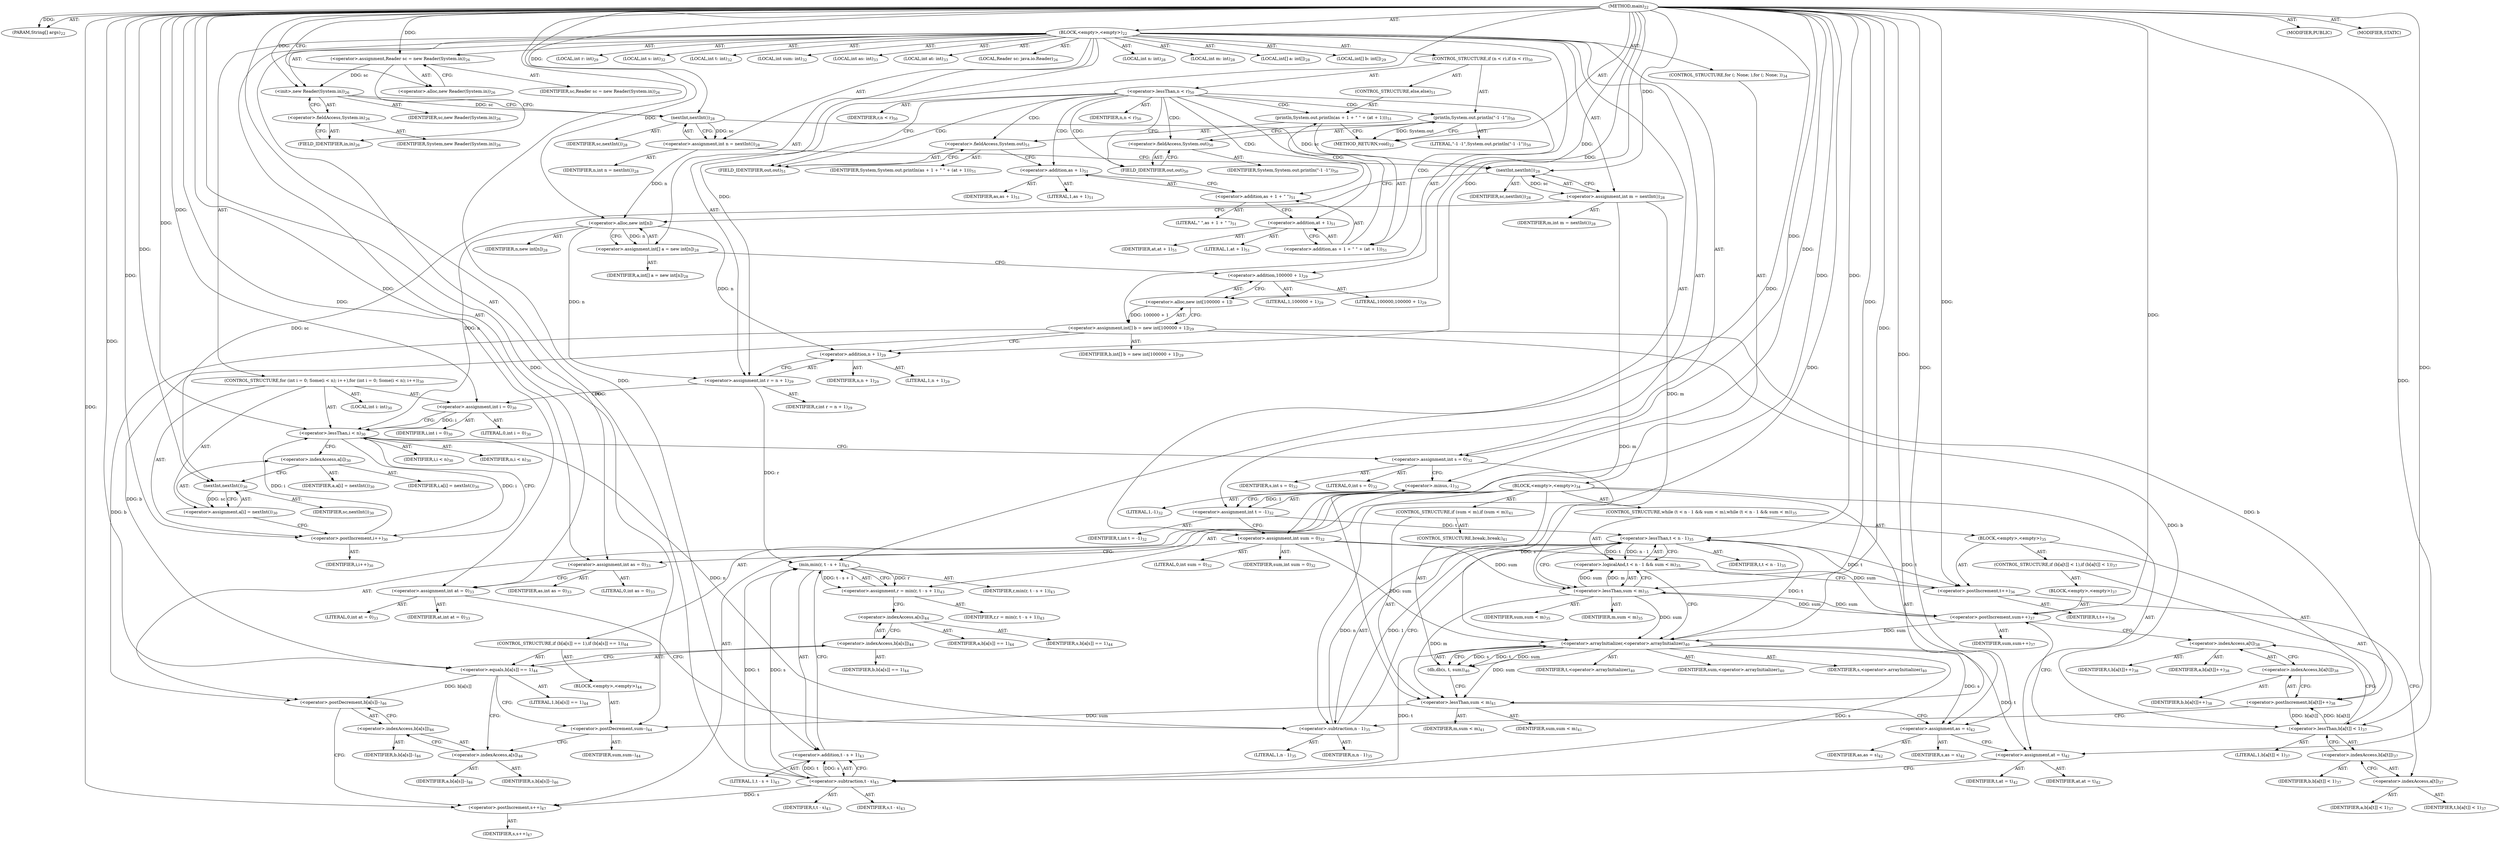 digraph "main" {  
"19" [label = <(METHOD,main)<SUB>22</SUB>> ]
"20" [label = <(PARAM,String[] args)<SUB>22</SUB>> ]
"21" [label = <(BLOCK,&lt;empty&gt;,&lt;empty&gt;)<SUB>22</SUB>> ]
"4" [label = <(LOCAL,Reader sc: java.io.Reader)<SUB>26</SUB>> ]
"22" [label = <(&lt;operator&gt;.assignment,Reader sc = new Reader(System.in))<SUB>26</SUB>> ]
"23" [label = <(IDENTIFIER,sc,Reader sc = new Reader(System.in))<SUB>26</SUB>> ]
"24" [label = <(&lt;operator&gt;.alloc,new Reader(System.in))<SUB>26</SUB>> ]
"25" [label = <(&lt;init&gt;,new Reader(System.in))<SUB>26</SUB>> ]
"3" [label = <(IDENTIFIER,sc,new Reader(System.in))<SUB>26</SUB>> ]
"26" [label = <(&lt;operator&gt;.fieldAccess,System.in)<SUB>26</SUB>> ]
"27" [label = <(IDENTIFIER,System,new Reader(System.in))<SUB>26</SUB>> ]
"28" [label = <(FIELD_IDENTIFIER,in,in)<SUB>26</SUB>> ]
"29" [label = <(LOCAL,int n: int)<SUB>28</SUB>> ]
"30" [label = <(LOCAL,int m: int)<SUB>28</SUB>> ]
"31" [label = <(LOCAL,int[] a: int[])<SUB>28</SUB>> ]
"32" [label = <(&lt;operator&gt;.assignment,int n = nextInt())<SUB>28</SUB>> ]
"33" [label = <(IDENTIFIER,n,int n = nextInt())<SUB>28</SUB>> ]
"34" [label = <(nextInt,nextInt())<SUB>28</SUB>> ]
"35" [label = <(IDENTIFIER,sc,nextInt())<SUB>28</SUB>> ]
"36" [label = <(&lt;operator&gt;.assignment,int m = nextInt())<SUB>28</SUB>> ]
"37" [label = <(IDENTIFIER,m,int m = nextInt())<SUB>28</SUB>> ]
"38" [label = <(nextInt,nextInt())<SUB>28</SUB>> ]
"39" [label = <(IDENTIFIER,sc,nextInt())<SUB>28</SUB>> ]
"40" [label = <(&lt;operator&gt;.assignment,int[] a = new int[n])<SUB>28</SUB>> ]
"41" [label = <(IDENTIFIER,a,int[] a = new int[n])<SUB>28</SUB>> ]
"42" [label = <(&lt;operator&gt;.alloc,new int[n])> ]
"43" [label = <(IDENTIFIER,n,new int[n])<SUB>28</SUB>> ]
"44" [label = <(LOCAL,int[] b: int[])<SUB>29</SUB>> ]
"45" [label = <(LOCAL,int r: int)<SUB>29</SUB>> ]
"46" [label = <(&lt;operator&gt;.assignment,int[] b = new int[100000 + 1])<SUB>29</SUB>> ]
"47" [label = <(IDENTIFIER,b,int[] b = new int[100000 + 1])<SUB>29</SUB>> ]
"48" [label = <(&lt;operator&gt;.alloc,new int[100000 + 1])> ]
"49" [label = <(&lt;operator&gt;.addition,100000 + 1)<SUB>29</SUB>> ]
"50" [label = <(LITERAL,100000,100000 + 1)<SUB>29</SUB>> ]
"51" [label = <(LITERAL,1,100000 + 1)<SUB>29</SUB>> ]
"52" [label = <(&lt;operator&gt;.assignment,int r = n + 1)<SUB>29</SUB>> ]
"53" [label = <(IDENTIFIER,r,int r = n + 1)<SUB>29</SUB>> ]
"54" [label = <(&lt;operator&gt;.addition,n + 1)<SUB>29</SUB>> ]
"55" [label = <(IDENTIFIER,n,n + 1)<SUB>29</SUB>> ]
"56" [label = <(LITERAL,1,n + 1)<SUB>29</SUB>> ]
"57" [label = <(CONTROL_STRUCTURE,for (int i = 0; Some(i &lt; n); i++),for (int i = 0; Some(i &lt; n); i++))<SUB>30</SUB>> ]
"58" [label = <(LOCAL,int i: int)<SUB>30</SUB>> ]
"59" [label = <(&lt;operator&gt;.assignment,int i = 0)<SUB>30</SUB>> ]
"60" [label = <(IDENTIFIER,i,int i = 0)<SUB>30</SUB>> ]
"61" [label = <(LITERAL,0,int i = 0)<SUB>30</SUB>> ]
"62" [label = <(&lt;operator&gt;.lessThan,i &lt; n)<SUB>30</SUB>> ]
"63" [label = <(IDENTIFIER,i,i &lt; n)<SUB>30</SUB>> ]
"64" [label = <(IDENTIFIER,n,i &lt; n)<SUB>30</SUB>> ]
"65" [label = <(&lt;operator&gt;.postIncrement,i++)<SUB>30</SUB>> ]
"66" [label = <(IDENTIFIER,i,i++)<SUB>30</SUB>> ]
"67" [label = <(&lt;operator&gt;.assignment,a[i] = nextInt())<SUB>30</SUB>> ]
"68" [label = <(&lt;operator&gt;.indexAccess,a[i])<SUB>30</SUB>> ]
"69" [label = <(IDENTIFIER,a,a[i] = nextInt())<SUB>30</SUB>> ]
"70" [label = <(IDENTIFIER,i,a[i] = nextInt())<SUB>30</SUB>> ]
"71" [label = <(nextInt,nextInt())<SUB>30</SUB>> ]
"72" [label = <(IDENTIFIER,sc,nextInt())<SUB>30</SUB>> ]
"73" [label = <(LOCAL,int s: int)<SUB>32</SUB>> ]
"74" [label = <(LOCAL,int t: int)<SUB>32</SUB>> ]
"75" [label = <(LOCAL,int sum: int)<SUB>32</SUB>> ]
"76" [label = <(&lt;operator&gt;.assignment,int s = 0)<SUB>32</SUB>> ]
"77" [label = <(IDENTIFIER,s,int s = 0)<SUB>32</SUB>> ]
"78" [label = <(LITERAL,0,int s = 0)<SUB>32</SUB>> ]
"79" [label = <(&lt;operator&gt;.assignment,int t = -1)<SUB>32</SUB>> ]
"80" [label = <(IDENTIFIER,t,int t = -1)<SUB>32</SUB>> ]
"81" [label = <(&lt;operator&gt;.minus,-1)<SUB>32</SUB>> ]
"82" [label = <(LITERAL,1,-1)<SUB>32</SUB>> ]
"83" [label = <(&lt;operator&gt;.assignment,int sum = 0)<SUB>32</SUB>> ]
"84" [label = <(IDENTIFIER,sum,int sum = 0)<SUB>32</SUB>> ]
"85" [label = <(LITERAL,0,int sum = 0)<SUB>32</SUB>> ]
"86" [label = <(LOCAL,int as: int)<SUB>33</SUB>> ]
"87" [label = <(LOCAL,int at: int)<SUB>33</SUB>> ]
"88" [label = <(&lt;operator&gt;.assignment,int as = 0)<SUB>33</SUB>> ]
"89" [label = <(IDENTIFIER,as,int as = 0)<SUB>33</SUB>> ]
"90" [label = <(LITERAL,0,int as = 0)<SUB>33</SUB>> ]
"91" [label = <(&lt;operator&gt;.assignment,int at = 0)<SUB>33</SUB>> ]
"92" [label = <(IDENTIFIER,at,int at = 0)<SUB>33</SUB>> ]
"93" [label = <(LITERAL,0,int at = 0)<SUB>33</SUB>> ]
"94" [label = <(CONTROL_STRUCTURE,for (; None; ),for (; None; ))<SUB>34</SUB>> ]
"95" [label = <(BLOCK,&lt;empty&gt;,&lt;empty&gt;)<SUB>34</SUB>> ]
"96" [label = <(CONTROL_STRUCTURE,while (t &lt; n - 1 &amp;&amp; sum &lt; m),while (t &lt; n - 1 &amp;&amp; sum &lt; m))<SUB>35</SUB>> ]
"97" [label = <(&lt;operator&gt;.logicalAnd,t &lt; n - 1 &amp;&amp; sum &lt; m)<SUB>35</SUB>> ]
"98" [label = <(&lt;operator&gt;.lessThan,t &lt; n - 1)<SUB>35</SUB>> ]
"99" [label = <(IDENTIFIER,t,t &lt; n - 1)<SUB>35</SUB>> ]
"100" [label = <(&lt;operator&gt;.subtraction,n - 1)<SUB>35</SUB>> ]
"101" [label = <(IDENTIFIER,n,n - 1)<SUB>35</SUB>> ]
"102" [label = <(LITERAL,1,n - 1)<SUB>35</SUB>> ]
"103" [label = <(&lt;operator&gt;.lessThan,sum &lt; m)<SUB>35</SUB>> ]
"104" [label = <(IDENTIFIER,sum,sum &lt; m)<SUB>35</SUB>> ]
"105" [label = <(IDENTIFIER,m,sum &lt; m)<SUB>35</SUB>> ]
"106" [label = <(BLOCK,&lt;empty&gt;,&lt;empty&gt;)<SUB>35</SUB>> ]
"107" [label = <(&lt;operator&gt;.postIncrement,t++)<SUB>36</SUB>> ]
"108" [label = <(IDENTIFIER,t,t++)<SUB>36</SUB>> ]
"109" [label = <(CONTROL_STRUCTURE,if (b[a[t]] &lt; 1),if (b[a[t]] &lt; 1))<SUB>37</SUB>> ]
"110" [label = <(&lt;operator&gt;.lessThan,b[a[t]] &lt; 1)<SUB>37</SUB>> ]
"111" [label = <(&lt;operator&gt;.indexAccess,b[a[t]])<SUB>37</SUB>> ]
"112" [label = <(IDENTIFIER,b,b[a[t]] &lt; 1)<SUB>37</SUB>> ]
"113" [label = <(&lt;operator&gt;.indexAccess,a[t])<SUB>37</SUB>> ]
"114" [label = <(IDENTIFIER,a,b[a[t]] &lt; 1)<SUB>37</SUB>> ]
"115" [label = <(IDENTIFIER,t,b[a[t]] &lt; 1)<SUB>37</SUB>> ]
"116" [label = <(LITERAL,1,b[a[t]] &lt; 1)<SUB>37</SUB>> ]
"117" [label = <(BLOCK,&lt;empty&gt;,&lt;empty&gt;)<SUB>37</SUB>> ]
"118" [label = <(&lt;operator&gt;.postIncrement,sum++)<SUB>37</SUB>> ]
"119" [label = <(IDENTIFIER,sum,sum++)<SUB>37</SUB>> ]
"120" [label = <(&lt;operator&gt;.postIncrement,b[a[t]]++)<SUB>38</SUB>> ]
"121" [label = <(&lt;operator&gt;.indexAccess,b[a[t]])<SUB>38</SUB>> ]
"122" [label = <(IDENTIFIER,b,b[a[t]]++)<SUB>38</SUB>> ]
"123" [label = <(&lt;operator&gt;.indexAccess,a[t])<SUB>38</SUB>> ]
"124" [label = <(IDENTIFIER,a,b[a[t]]++)<SUB>38</SUB>> ]
"125" [label = <(IDENTIFIER,t,b[a[t]]++)<SUB>38</SUB>> ]
"126" [label = <(db,db(s, t, sum))<SUB>40</SUB>> ]
"127" [label = <(&lt;operator&gt;.arrayInitializer,&lt;operator&gt;.arrayInitializer)<SUB>40</SUB>> ]
"128" [label = <(IDENTIFIER,s,&lt;operator&gt;.arrayInitializer)<SUB>40</SUB>> ]
"129" [label = <(IDENTIFIER,t,&lt;operator&gt;.arrayInitializer)<SUB>40</SUB>> ]
"130" [label = <(IDENTIFIER,sum,&lt;operator&gt;.arrayInitializer)<SUB>40</SUB>> ]
"131" [label = <(CONTROL_STRUCTURE,if (sum &lt; m),if (sum &lt; m))<SUB>41</SUB>> ]
"132" [label = <(&lt;operator&gt;.lessThan,sum &lt; m)<SUB>41</SUB>> ]
"133" [label = <(IDENTIFIER,sum,sum &lt; m)<SUB>41</SUB>> ]
"134" [label = <(IDENTIFIER,m,sum &lt; m)<SUB>41</SUB>> ]
"135" [label = <(CONTROL_STRUCTURE,break;,break;)<SUB>41</SUB>> ]
"136" [label = <(&lt;operator&gt;.assignment,as = s)<SUB>42</SUB>> ]
"137" [label = <(IDENTIFIER,as,as = s)<SUB>42</SUB>> ]
"138" [label = <(IDENTIFIER,s,as = s)<SUB>42</SUB>> ]
"139" [label = <(&lt;operator&gt;.assignment,at = t)<SUB>42</SUB>> ]
"140" [label = <(IDENTIFIER,at,at = t)<SUB>42</SUB>> ]
"141" [label = <(IDENTIFIER,t,at = t)<SUB>42</SUB>> ]
"142" [label = <(&lt;operator&gt;.assignment,r = min(r, t - s + 1))<SUB>43</SUB>> ]
"143" [label = <(IDENTIFIER,r,r = min(r, t - s + 1))<SUB>43</SUB>> ]
"144" [label = <(min,min(r, t - s + 1))<SUB>43</SUB>> ]
"145" [label = <(IDENTIFIER,r,min(r, t - s + 1))<SUB>43</SUB>> ]
"146" [label = <(&lt;operator&gt;.addition,t - s + 1)<SUB>43</SUB>> ]
"147" [label = <(&lt;operator&gt;.subtraction,t - s)<SUB>43</SUB>> ]
"148" [label = <(IDENTIFIER,t,t - s)<SUB>43</SUB>> ]
"149" [label = <(IDENTIFIER,s,t - s)<SUB>43</SUB>> ]
"150" [label = <(LITERAL,1,t - s + 1)<SUB>43</SUB>> ]
"151" [label = <(CONTROL_STRUCTURE,if (b[a[s]] == 1),if (b[a[s]] == 1))<SUB>44</SUB>> ]
"152" [label = <(&lt;operator&gt;.equals,b[a[s]] == 1)<SUB>44</SUB>> ]
"153" [label = <(&lt;operator&gt;.indexAccess,b[a[s]])<SUB>44</SUB>> ]
"154" [label = <(IDENTIFIER,b,b[a[s]] == 1)<SUB>44</SUB>> ]
"155" [label = <(&lt;operator&gt;.indexAccess,a[s])<SUB>44</SUB>> ]
"156" [label = <(IDENTIFIER,a,b[a[s]] == 1)<SUB>44</SUB>> ]
"157" [label = <(IDENTIFIER,s,b[a[s]] == 1)<SUB>44</SUB>> ]
"158" [label = <(LITERAL,1,b[a[s]] == 1)<SUB>44</SUB>> ]
"159" [label = <(BLOCK,&lt;empty&gt;,&lt;empty&gt;)<SUB>44</SUB>> ]
"160" [label = <(&lt;operator&gt;.postDecrement,sum--)<SUB>44</SUB>> ]
"161" [label = <(IDENTIFIER,sum,sum--)<SUB>44</SUB>> ]
"162" [label = <(&lt;operator&gt;.postDecrement,b[a[s]]--)<SUB>46</SUB>> ]
"163" [label = <(&lt;operator&gt;.indexAccess,b[a[s]])<SUB>46</SUB>> ]
"164" [label = <(IDENTIFIER,b,b[a[s]]--)<SUB>46</SUB>> ]
"165" [label = <(&lt;operator&gt;.indexAccess,a[s])<SUB>46</SUB>> ]
"166" [label = <(IDENTIFIER,a,b[a[s]]--)<SUB>46</SUB>> ]
"167" [label = <(IDENTIFIER,s,b[a[s]]--)<SUB>46</SUB>> ]
"168" [label = <(&lt;operator&gt;.postIncrement,s++)<SUB>47</SUB>> ]
"169" [label = <(IDENTIFIER,s,s++)<SUB>47</SUB>> ]
"170" [label = <(CONTROL_STRUCTURE,if (n &lt; r),if (n &lt; r))<SUB>50</SUB>> ]
"171" [label = <(&lt;operator&gt;.lessThan,n &lt; r)<SUB>50</SUB>> ]
"172" [label = <(IDENTIFIER,n,n &lt; r)<SUB>50</SUB>> ]
"173" [label = <(IDENTIFIER,r,n &lt; r)<SUB>50</SUB>> ]
"174" [label = <(println,System.out.println(&quot;-1 -1&quot;))<SUB>50</SUB>> ]
"175" [label = <(&lt;operator&gt;.fieldAccess,System.out)<SUB>50</SUB>> ]
"176" [label = <(IDENTIFIER,System,System.out.println(&quot;-1 -1&quot;))<SUB>50</SUB>> ]
"177" [label = <(FIELD_IDENTIFIER,out,out)<SUB>50</SUB>> ]
"178" [label = <(LITERAL,&quot;-1 -1&quot;,System.out.println(&quot;-1 -1&quot;))<SUB>50</SUB>> ]
"179" [label = <(CONTROL_STRUCTURE,else,else)<SUB>51</SUB>> ]
"180" [label = <(println,System.out.println(as + 1 + &quot; &quot; + (at + 1)))<SUB>51</SUB>> ]
"181" [label = <(&lt;operator&gt;.fieldAccess,System.out)<SUB>51</SUB>> ]
"182" [label = <(IDENTIFIER,System,System.out.println(as + 1 + &quot; &quot; + (at + 1)))<SUB>51</SUB>> ]
"183" [label = <(FIELD_IDENTIFIER,out,out)<SUB>51</SUB>> ]
"184" [label = <(&lt;operator&gt;.addition,as + 1 + &quot; &quot; + (at + 1))<SUB>51</SUB>> ]
"185" [label = <(&lt;operator&gt;.addition,as + 1 + &quot; &quot;)<SUB>51</SUB>> ]
"186" [label = <(&lt;operator&gt;.addition,as + 1)<SUB>51</SUB>> ]
"187" [label = <(IDENTIFIER,as,as + 1)<SUB>51</SUB>> ]
"188" [label = <(LITERAL,1,as + 1)<SUB>51</SUB>> ]
"189" [label = <(LITERAL,&quot; &quot;,as + 1 + &quot; &quot;)<SUB>51</SUB>> ]
"190" [label = <(&lt;operator&gt;.addition,at + 1)<SUB>51</SUB>> ]
"191" [label = <(IDENTIFIER,at,at + 1)<SUB>51</SUB>> ]
"192" [label = <(LITERAL,1,at + 1)<SUB>51</SUB>> ]
"193" [label = <(MODIFIER,PUBLIC)> ]
"194" [label = <(MODIFIER,STATIC)> ]
"195" [label = <(METHOD_RETURN,void)<SUB>22</SUB>> ]
  "19" -> "20"  [ label = "AST: "] 
  "19" -> "21"  [ label = "AST: "] 
  "19" -> "193"  [ label = "AST: "] 
  "19" -> "194"  [ label = "AST: "] 
  "19" -> "195"  [ label = "AST: "] 
  "21" -> "4"  [ label = "AST: "] 
  "21" -> "22"  [ label = "AST: "] 
  "21" -> "25"  [ label = "AST: "] 
  "21" -> "29"  [ label = "AST: "] 
  "21" -> "30"  [ label = "AST: "] 
  "21" -> "31"  [ label = "AST: "] 
  "21" -> "32"  [ label = "AST: "] 
  "21" -> "36"  [ label = "AST: "] 
  "21" -> "40"  [ label = "AST: "] 
  "21" -> "44"  [ label = "AST: "] 
  "21" -> "45"  [ label = "AST: "] 
  "21" -> "46"  [ label = "AST: "] 
  "21" -> "52"  [ label = "AST: "] 
  "21" -> "57"  [ label = "AST: "] 
  "21" -> "73"  [ label = "AST: "] 
  "21" -> "74"  [ label = "AST: "] 
  "21" -> "75"  [ label = "AST: "] 
  "21" -> "76"  [ label = "AST: "] 
  "21" -> "79"  [ label = "AST: "] 
  "21" -> "83"  [ label = "AST: "] 
  "21" -> "86"  [ label = "AST: "] 
  "21" -> "87"  [ label = "AST: "] 
  "21" -> "88"  [ label = "AST: "] 
  "21" -> "91"  [ label = "AST: "] 
  "21" -> "94"  [ label = "AST: "] 
  "21" -> "170"  [ label = "AST: "] 
  "22" -> "23"  [ label = "AST: "] 
  "22" -> "24"  [ label = "AST: "] 
  "25" -> "3"  [ label = "AST: "] 
  "25" -> "26"  [ label = "AST: "] 
  "26" -> "27"  [ label = "AST: "] 
  "26" -> "28"  [ label = "AST: "] 
  "32" -> "33"  [ label = "AST: "] 
  "32" -> "34"  [ label = "AST: "] 
  "34" -> "35"  [ label = "AST: "] 
  "36" -> "37"  [ label = "AST: "] 
  "36" -> "38"  [ label = "AST: "] 
  "38" -> "39"  [ label = "AST: "] 
  "40" -> "41"  [ label = "AST: "] 
  "40" -> "42"  [ label = "AST: "] 
  "42" -> "43"  [ label = "AST: "] 
  "46" -> "47"  [ label = "AST: "] 
  "46" -> "48"  [ label = "AST: "] 
  "48" -> "49"  [ label = "AST: "] 
  "49" -> "50"  [ label = "AST: "] 
  "49" -> "51"  [ label = "AST: "] 
  "52" -> "53"  [ label = "AST: "] 
  "52" -> "54"  [ label = "AST: "] 
  "54" -> "55"  [ label = "AST: "] 
  "54" -> "56"  [ label = "AST: "] 
  "57" -> "58"  [ label = "AST: "] 
  "57" -> "59"  [ label = "AST: "] 
  "57" -> "62"  [ label = "AST: "] 
  "57" -> "65"  [ label = "AST: "] 
  "57" -> "67"  [ label = "AST: "] 
  "59" -> "60"  [ label = "AST: "] 
  "59" -> "61"  [ label = "AST: "] 
  "62" -> "63"  [ label = "AST: "] 
  "62" -> "64"  [ label = "AST: "] 
  "65" -> "66"  [ label = "AST: "] 
  "67" -> "68"  [ label = "AST: "] 
  "67" -> "71"  [ label = "AST: "] 
  "68" -> "69"  [ label = "AST: "] 
  "68" -> "70"  [ label = "AST: "] 
  "71" -> "72"  [ label = "AST: "] 
  "76" -> "77"  [ label = "AST: "] 
  "76" -> "78"  [ label = "AST: "] 
  "79" -> "80"  [ label = "AST: "] 
  "79" -> "81"  [ label = "AST: "] 
  "81" -> "82"  [ label = "AST: "] 
  "83" -> "84"  [ label = "AST: "] 
  "83" -> "85"  [ label = "AST: "] 
  "88" -> "89"  [ label = "AST: "] 
  "88" -> "90"  [ label = "AST: "] 
  "91" -> "92"  [ label = "AST: "] 
  "91" -> "93"  [ label = "AST: "] 
  "94" -> "95"  [ label = "AST: "] 
  "95" -> "96"  [ label = "AST: "] 
  "95" -> "126"  [ label = "AST: "] 
  "95" -> "131"  [ label = "AST: "] 
  "95" -> "136"  [ label = "AST: "] 
  "95" -> "139"  [ label = "AST: "] 
  "95" -> "142"  [ label = "AST: "] 
  "95" -> "151"  [ label = "AST: "] 
  "95" -> "162"  [ label = "AST: "] 
  "95" -> "168"  [ label = "AST: "] 
  "96" -> "97"  [ label = "AST: "] 
  "96" -> "106"  [ label = "AST: "] 
  "97" -> "98"  [ label = "AST: "] 
  "97" -> "103"  [ label = "AST: "] 
  "98" -> "99"  [ label = "AST: "] 
  "98" -> "100"  [ label = "AST: "] 
  "100" -> "101"  [ label = "AST: "] 
  "100" -> "102"  [ label = "AST: "] 
  "103" -> "104"  [ label = "AST: "] 
  "103" -> "105"  [ label = "AST: "] 
  "106" -> "107"  [ label = "AST: "] 
  "106" -> "109"  [ label = "AST: "] 
  "106" -> "120"  [ label = "AST: "] 
  "107" -> "108"  [ label = "AST: "] 
  "109" -> "110"  [ label = "AST: "] 
  "109" -> "117"  [ label = "AST: "] 
  "110" -> "111"  [ label = "AST: "] 
  "110" -> "116"  [ label = "AST: "] 
  "111" -> "112"  [ label = "AST: "] 
  "111" -> "113"  [ label = "AST: "] 
  "113" -> "114"  [ label = "AST: "] 
  "113" -> "115"  [ label = "AST: "] 
  "117" -> "118"  [ label = "AST: "] 
  "118" -> "119"  [ label = "AST: "] 
  "120" -> "121"  [ label = "AST: "] 
  "121" -> "122"  [ label = "AST: "] 
  "121" -> "123"  [ label = "AST: "] 
  "123" -> "124"  [ label = "AST: "] 
  "123" -> "125"  [ label = "AST: "] 
  "126" -> "127"  [ label = "AST: "] 
  "127" -> "128"  [ label = "AST: "] 
  "127" -> "129"  [ label = "AST: "] 
  "127" -> "130"  [ label = "AST: "] 
  "131" -> "132"  [ label = "AST: "] 
  "131" -> "135"  [ label = "AST: "] 
  "132" -> "133"  [ label = "AST: "] 
  "132" -> "134"  [ label = "AST: "] 
  "136" -> "137"  [ label = "AST: "] 
  "136" -> "138"  [ label = "AST: "] 
  "139" -> "140"  [ label = "AST: "] 
  "139" -> "141"  [ label = "AST: "] 
  "142" -> "143"  [ label = "AST: "] 
  "142" -> "144"  [ label = "AST: "] 
  "144" -> "145"  [ label = "AST: "] 
  "144" -> "146"  [ label = "AST: "] 
  "146" -> "147"  [ label = "AST: "] 
  "146" -> "150"  [ label = "AST: "] 
  "147" -> "148"  [ label = "AST: "] 
  "147" -> "149"  [ label = "AST: "] 
  "151" -> "152"  [ label = "AST: "] 
  "151" -> "159"  [ label = "AST: "] 
  "152" -> "153"  [ label = "AST: "] 
  "152" -> "158"  [ label = "AST: "] 
  "153" -> "154"  [ label = "AST: "] 
  "153" -> "155"  [ label = "AST: "] 
  "155" -> "156"  [ label = "AST: "] 
  "155" -> "157"  [ label = "AST: "] 
  "159" -> "160"  [ label = "AST: "] 
  "160" -> "161"  [ label = "AST: "] 
  "162" -> "163"  [ label = "AST: "] 
  "163" -> "164"  [ label = "AST: "] 
  "163" -> "165"  [ label = "AST: "] 
  "165" -> "166"  [ label = "AST: "] 
  "165" -> "167"  [ label = "AST: "] 
  "168" -> "169"  [ label = "AST: "] 
  "170" -> "171"  [ label = "AST: "] 
  "170" -> "174"  [ label = "AST: "] 
  "170" -> "179"  [ label = "AST: "] 
  "171" -> "172"  [ label = "AST: "] 
  "171" -> "173"  [ label = "AST: "] 
  "174" -> "175"  [ label = "AST: "] 
  "174" -> "178"  [ label = "AST: "] 
  "175" -> "176"  [ label = "AST: "] 
  "175" -> "177"  [ label = "AST: "] 
  "179" -> "180"  [ label = "AST: "] 
  "180" -> "181"  [ label = "AST: "] 
  "180" -> "184"  [ label = "AST: "] 
  "181" -> "182"  [ label = "AST: "] 
  "181" -> "183"  [ label = "AST: "] 
  "184" -> "185"  [ label = "AST: "] 
  "184" -> "190"  [ label = "AST: "] 
  "185" -> "186"  [ label = "AST: "] 
  "185" -> "189"  [ label = "AST: "] 
  "186" -> "187"  [ label = "AST: "] 
  "186" -> "188"  [ label = "AST: "] 
  "190" -> "191"  [ label = "AST: "] 
  "190" -> "192"  [ label = "AST: "] 
  "22" -> "28"  [ label = "CFG: "] 
  "25" -> "34"  [ label = "CFG: "] 
  "32" -> "38"  [ label = "CFG: "] 
  "36" -> "42"  [ label = "CFG: "] 
  "40" -> "49"  [ label = "CFG: "] 
  "46" -> "54"  [ label = "CFG: "] 
  "52" -> "59"  [ label = "CFG: "] 
  "76" -> "81"  [ label = "CFG: "] 
  "79" -> "83"  [ label = "CFG: "] 
  "83" -> "88"  [ label = "CFG: "] 
  "88" -> "91"  [ label = "CFG: "] 
  "91" -> "100"  [ label = "CFG: "] 
  "24" -> "22"  [ label = "CFG: "] 
  "26" -> "25"  [ label = "CFG: "] 
  "34" -> "32"  [ label = "CFG: "] 
  "38" -> "36"  [ label = "CFG: "] 
  "42" -> "40"  [ label = "CFG: "] 
  "48" -> "46"  [ label = "CFG: "] 
  "54" -> "52"  [ label = "CFG: "] 
  "59" -> "62"  [ label = "CFG: "] 
  "62" -> "68"  [ label = "CFG: "] 
  "62" -> "76"  [ label = "CFG: "] 
  "65" -> "62"  [ label = "CFG: "] 
  "67" -> "65"  [ label = "CFG: "] 
  "81" -> "79"  [ label = "CFG: "] 
  "171" -> "177"  [ label = "CFG: "] 
  "171" -> "183"  [ label = "CFG: "] 
  "174" -> "195"  [ label = "CFG: "] 
  "28" -> "26"  [ label = "CFG: "] 
  "49" -> "48"  [ label = "CFG: "] 
  "68" -> "71"  [ label = "CFG: "] 
  "71" -> "67"  [ label = "CFG: "] 
  "126" -> "132"  [ label = "CFG: "] 
  "136" -> "139"  [ label = "CFG: "] 
  "139" -> "147"  [ label = "CFG: "] 
  "142" -> "155"  [ label = "CFG: "] 
  "162" -> "168"  [ label = "CFG: "] 
  "175" -> "174"  [ label = "CFG: "] 
  "180" -> "195"  [ label = "CFG: "] 
  "97" -> "107"  [ label = "CFG: "] 
  "97" -> "127"  [ label = "CFG: "] 
  "127" -> "126"  [ label = "CFG: "] 
  "132" -> "136"  [ label = "CFG: "] 
  "144" -> "142"  [ label = "CFG: "] 
  "152" -> "160"  [ label = "CFG: "] 
  "152" -> "165"  [ label = "CFG: "] 
  "163" -> "162"  [ label = "CFG: "] 
  "177" -> "175"  [ label = "CFG: "] 
  "181" -> "186"  [ label = "CFG: "] 
  "184" -> "180"  [ label = "CFG: "] 
  "98" -> "97"  [ label = "CFG: "] 
  "98" -> "103"  [ label = "CFG: "] 
  "103" -> "97"  [ label = "CFG: "] 
  "107" -> "113"  [ label = "CFG: "] 
  "120" -> "100"  [ label = "CFG: "] 
  "146" -> "144"  [ label = "CFG: "] 
  "153" -> "152"  [ label = "CFG: "] 
  "160" -> "165"  [ label = "CFG: "] 
  "165" -> "163"  [ label = "CFG: "] 
  "183" -> "181"  [ label = "CFG: "] 
  "185" -> "190"  [ label = "CFG: "] 
  "190" -> "184"  [ label = "CFG: "] 
  "100" -> "98"  [ label = "CFG: "] 
  "110" -> "118"  [ label = "CFG: "] 
  "110" -> "123"  [ label = "CFG: "] 
  "121" -> "120"  [ label = "CFG: "] 
  "147" -> "146"  [ label = "CFG: "] 
  "155" -> "153"  [ label = "CFG: "] 
  "186" -> "185"  [ label = "CFG: "] 
  "111" -> "110"  [ label = "CFG: "] 
  "118" -> "123"  [ label = "CFG: "] 
  "123" -> "121"  [ label = "CFG: "] 
  "113" -> "111"  [ label = "CFG: "] 
  "19" -> "24"  [ label = "CFG: "] 
  "174" -> "195"  [ label = "DDG: System.out"] 
  "19" -> "20"  [ label = "DDG: "] 
  "19" -> "22"  [ label = "DDG: "] 
  "34" -> "32"  [ label = "DDG: sc"] 
  "38" -> "36"  [ label = "DDG: sc"] 
  "42" -> "40"  [ label = "DDG: n"] 
  "48" -> "46"  [ label = "DDG: 100000 + 1"] 
  "42" -> "52"  [ label = "DDG: n"] 
  "19" -> "52"  [ label = "DDG: "] 
  "19" -> "76"  [ label = "DDG: "] 
  "81" -> "79"  [ label = "DDG: 1"] 
  "19" -> "83"  [ label = "DDG: "] 
  "19" -> "88"  [ label = "DDG: "] 
  "19" -> "91"  [ label = "DDG: "] 
  "22" -> "25"  [ label = "DDG: sc"] 
  "19" -> "25"  [ label = "DDG: "] 
  "19" -> "59"  [ label = "DDG: "] 
  "71" -> "67"  [ label = "DDG: sc"] 
  "25" -> "34"  [ label = "DDG: sc"] 
  "19" -> "34"  [ label = "DDG: "] 
  "34" -> "38"  [ label = "DDG: sc"] 
  "19" -> "38"  [ label = "DDG: "] 
  "32" -> "42"  [ label = "DDG: n"] 
  "19" -> "42"  [ label = "DDG: "] 
  "19" -> "48"  [ label = "DDG: "] 
  "42" -> "54"  [ label = "DDG: n"] 
  "19" -> "54"  [ label = "DDG: "] 
  "59" -> "62"  [ label = "DDG: i"] 
  "65" -> "62"  [ label = "DDG: i"] 
  "19" -> "62"  [ label = "DDG: "] 
  "42" -> "62"  [ label = "DDG: n"] 
  "62" -> "65"  [ label = "DDG: i"] 
  "19" -> "65"  [ label = "DDG: "] 
  "19" -> "81"  [ label = "DDG: "] 
  "127" -> "136"  [ label = "DDG: s"] 
  "19" -> "136"  [ label = "DDG: "] 
  "127" -> "139"  [ label = "DDG: t"] 
  "19" -> "139"  [ label = "DDG: "] 
  "144" -> "142"  [ label = "DDG: r"] 
  "144" -> "142"  [ label = "DDG: t - s + 1"] 
  "19" -> "49"  [ label = "DDG: "] 
  "38" -> "71"  [ label = "DDG: sc"] 
  "19" -> "71"  [ label = "DDG: "] 
  "127" -> "126"  [ label = "DDG: s"] 
  "127" -> "126"  [ label = "DDG: t"] 
  "127" -> "126"  [ label = "DDG: sum"] 
  "46" -> "162"  [ label = "DDG: b"] 
  "152" -> "162"  [ label = "DDG: b[a[s]]"] 
  "147" -> "168"  [ label = "DDG: s"] 
  "19" -> "168"  [ label = "DDG: "] 
  "98" -> "97"  [ label = "DDG: t"] 
  "98" -> "97"  [ label = "DDG: n - 1"] 
  "103" -> "97"  [ label = "DDG: sum"] 
  "103" -> "97"  [ label = "DDG: m"] 
  "76" -> "127"  [ label = "DDG: s"] 
  "19" -> "127"  [ label = "DDG: "] 
  "98" -> "127"  [ label = "DDG: t"] 
  "83" -> "127"  [ label = "DDG: sum"] 
  "103" -> "127"  [ label = "DDG: sum"] 
  "118" -> "127"  [ label = "DDG: sum"] 
  "127" -> "132"  [ label = "DDG: sum"] 
  "19" -> "132"  [ label = "DDG: "] 
  "36" -> "132"  [ label = "DDG: m"] 
  "103" -> "132"  [ label = "DDG: m"] 
  "52" -> "144"  [ label = "DDG: r"] 
  "19" -> "144"  [ label = "DDG: "] 
  "147" -> "144"  [ label = "DDG: t"] 
  "147" -> "144"  [ label = "DDG: s"] 
  "46" -> "152"  [ label = "DDG: b"] 
  "19" -> "152"  [ label = "DDG: "] 
  "79" -> "98"  [ label = "DDG: t"] 
  "107" -> "98"  [ label = "DDG: t"] 
  "19" -> "98"  [ label = "DDG: "] 
  "100" -> "98"  [ label = "DDG: n"] 
  "100" -> "98"  [ label = "DDG: 1"] 
  "83" -> "103"  [ label = "DDG: sum"] 
  "118" -> "103"  [ label = "DDG: sum"] 
  "19" -> "103"  [ label = "DDG: "] 
  "36" -> "103"  [ label = "DDG: m"] 
  "98" -> "107"  [ label = "DDG: t"] 
  "19" -> "107"  [ label = "DDG: "] 
  "46" -> "120"  [ label = "DDG: b"] 
  "110" -> "120"  [ label = "DDG: b[a[t]]"] 
  "147" -> "146"  [ label = "DDG: t"] 
  "147" -> "146"  [ label = "DDG: s"] 
  "19" -> "146"  [ label = "DDG: "] 
  "132" -> "160"  [ label = "DDG: sum"] 
  "19" -> "160"  [ label = "DDG: "] 
  "62" -> "100"  [ label = "DDG: n"] 
  "19" -> "100"  [ label = "DDG: "] 
  "46" -> "110"  [ label = "DDG: b"] 
  "120" -> "110"  [ label = "DDG: b[a[t]]"] 
  "19" -> "110"  [ label = "DDG: "] 
  "19" -> "147"  [ label = "DDG: "] 
  "127" -> "147"  [ label = "DDG: t"] 
  "127" -> "147"  [ label = "DDG: s"] 
  "83" -> "118"  [ label = "DDG: sum"] 
  "103" -> "118"  [ label = "DDG: sum"] 
  "19" -> "118"  [ label = "DDG: "] 
  "171" -> "186"  [ label = "CDG: "] 
  "171" -> "183"  [ label = "CDG: "] 
  "171" -> "181"  [ label = "CDG: "] 
  "171" -> "177"  [ label = "CDG: "] 
  "171" -> "174"  [ label = "CDG: "] 
  "171" -> "175"  [ label = "CDG: "] 
  "171" -> "180"  [ label = "CDG: "] 
  "171" -> "185"  [ label = "CDG: "] 
  "171" -> "190"  [ label = "CDG: "] 
  "171" -> "184"  [ label = "CDG: "] 
}
